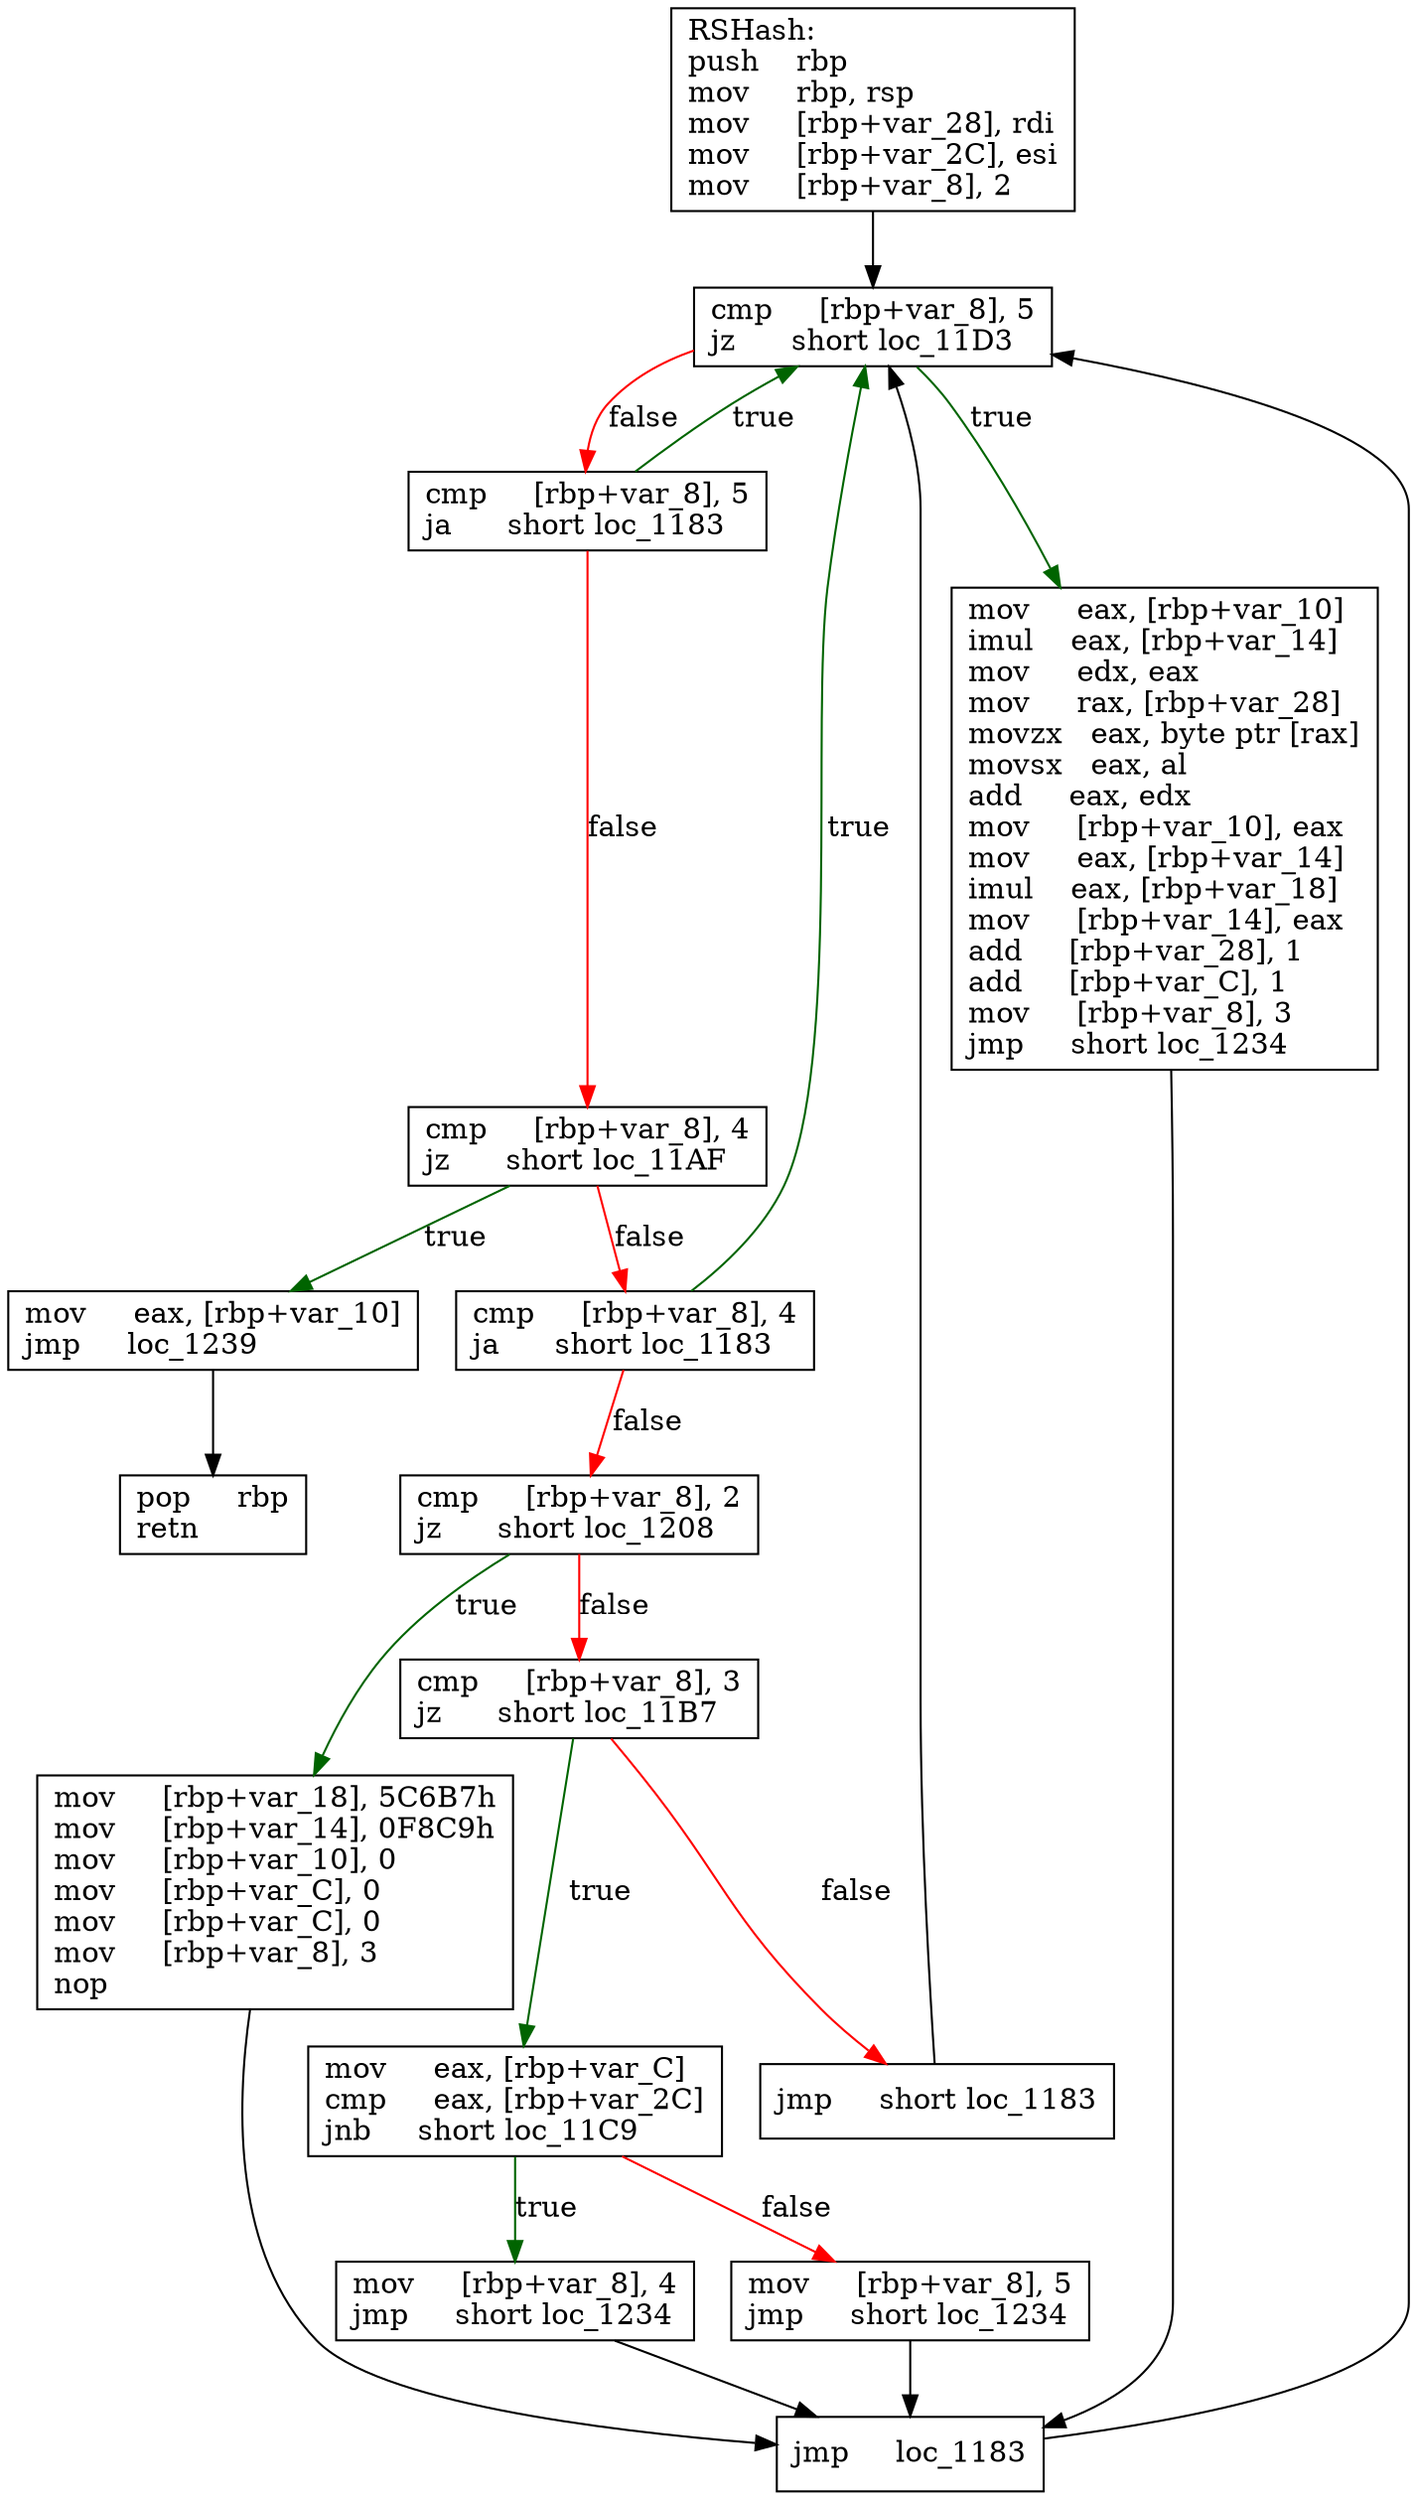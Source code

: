 digraph "RSHash" {
	graph [
	];
	node [
		shape = "box"
	];
	edge [
	];
	"0" [
		label = "RSHash:\lpush    rbp\lmov     rbp, rsp\lmov     [rbp+var_28], rdi\lmov     [rbp+var_2C], esi\lmov     [rbp+var_8], 2\l"
	];
	"1" [
		label = "cmp     [rbp+var_8], 5\ljz      short loc_11D3\l"
	];
	"2" [
		label = "cmp     [rbp+var_8], 5\lja      short loc_1183\l"
	];
	"3" [
		label = "cmp     [rbp+var_8], 4\ljz      short loc_11AF\l"
	];
	"4" [
		label = "cmp     [rbp+var_8], 4\lja      short loc_1183\l"
	];
	"5" [
		label = "cmp     [rbp+var_8], 2\ljz      short loc_1208\l"
	];
	"6" [
		label = "cmp     [rbp+var_8], 3\ljz      short loc_11B7\l"
	];
	"7" [
		label = "jmp     short loc_1183\l"
	];
	"8" [
		label = "mov     eax, [rbp+var_10]\ljmp     loc_1239\l"
	];
	"9" [
		label = "mov     eax, [rbp+var_C]\lcmp     eax, [rbp+var_2C]\ljnb     short loc_11C9\l"
	];
	"10" [
		label = "mov     [rbp+var_8], 5\ljmp     short loc_1234\l"
	];
	"11" [
		label = "mov     [rbp+var_8], 4\ljmp     short loc_1234\l"
	];
	"12" [
		label = "mov     eax, [rbp+var_10]\limul    eax, [rbp+var_14]\lmov     edx, eax\lmov     rax, [rbp+var_28]\lmovzx   eax, byte ptr [rax]\lmovsx   eax, al\ladd     eax, edx\lmov     [rbp+var_10], eax\lmov     eax, [rbp+var_14]\limul    eax, [rbp+var_18]\lmov     [rbp+var_14], eax\ladd     [rbp+var_28], 1\ladd     [rbp+var_C], 1\lmov     [rbp+var_8], 3\ljmp     short loc_1234\l"
	];
	"13" [
		label = "mov     [rbp+var_18], 5C6B7h\lmov     [rbp+var_14], 0F8C9h\lmov     [rbp+var_10], 0\lmov     [rbp+var_C], 0\lmov     [rbp+var_C], 0\lmov     [rbp+var_8], 3\lnop\l"
	];
	"14" [
		label = "jmp     loc_1183\l"
	];
	"15" [
		label = "pop     rbp\lretn\l"
	];
// node 0
	"0" -> "1" [ ];
// node 1
	"1" -> "2" [ label = "false", color = red ];
	"1" -> "12" [ label = "true", color = darkgreen ];
// node 2
	"2" -> "1" [ label = "true", color = darkgreen ];
	"2" -> "3" [ label = "false", color = red ];
// node 3
	"3" -> "4" [ label = "false", color = red ];
	"3" -> "8" [ label = "true", color = darkgreen ];
// node 4
	"4" -> "1" [ label = "true", color = darkgreen ];
	"4" -> "5" [ label = "false", color = red ];
// node 5
	"5" -> "6" [ label = "false", color = red ];
	"5" -> "13" [ label = "true", color = darkgreen ];
// node 6
	"6" -> "7" [ label = "false", color = red ];
	"6" -> "9" [ label = "true", color = darkgreen ];
// node 7
	"7" -> "1" [ ];
// node 8
	"8" -> "15" [ ];
// node 9
	"9" -> "10" [ label = "false", color = red ];
	"9" -> "11" [ label = "true", color = darkgreen ];
// node 10
	"10" -> "14" [ ];
// node 11
	"11" -> "14" [ ];
// node 12
	"12" -> "14" [ ];
// node 13
	"13" -> "14" [ ];
// node 14
	"14" -> "1" [ ];
// node 15
}
